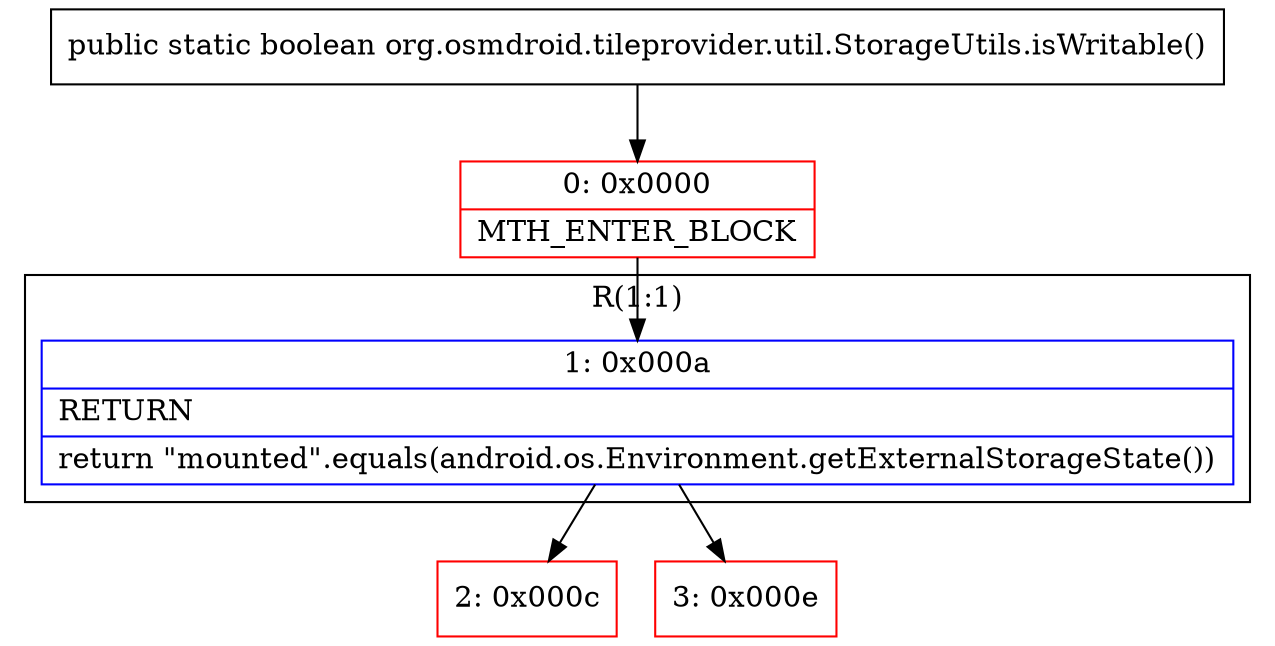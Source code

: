 digraph "CFG fororg.osmdroid.tileprovider.util.StorageUtils.isWritable()Z" {
subgraph cluster_Region_1725888632 {
label = "R(1:1)";
node [shape=record,color=blue];
Node_1 [shape=record,label="{1\:\ 0x000a|RETURN\l|return \"mounted\".equals(android.os.Environment.getExternalStorageState())\l}"];
}
Node_0 [shape=record,color=red,label="{0\:\ 0x0000|MTH_ENTER_BLOCK\l}"];
Node_2 [shape=record,color=red,label="{2\:\ 0x000c}"];
Node_3 [shape=record,color=red,label="{3\:\ 0x000e}"];
MethodNode[shape=record,label="{public static boolean org.osmdroid.tileprovider.util.StorageUtils.isWritable() }"];
MethodNode -> Node_0;
Node_1 -> Node_2;
Node_1 -> Node_3;
Node_0 -> Node_1;
}

